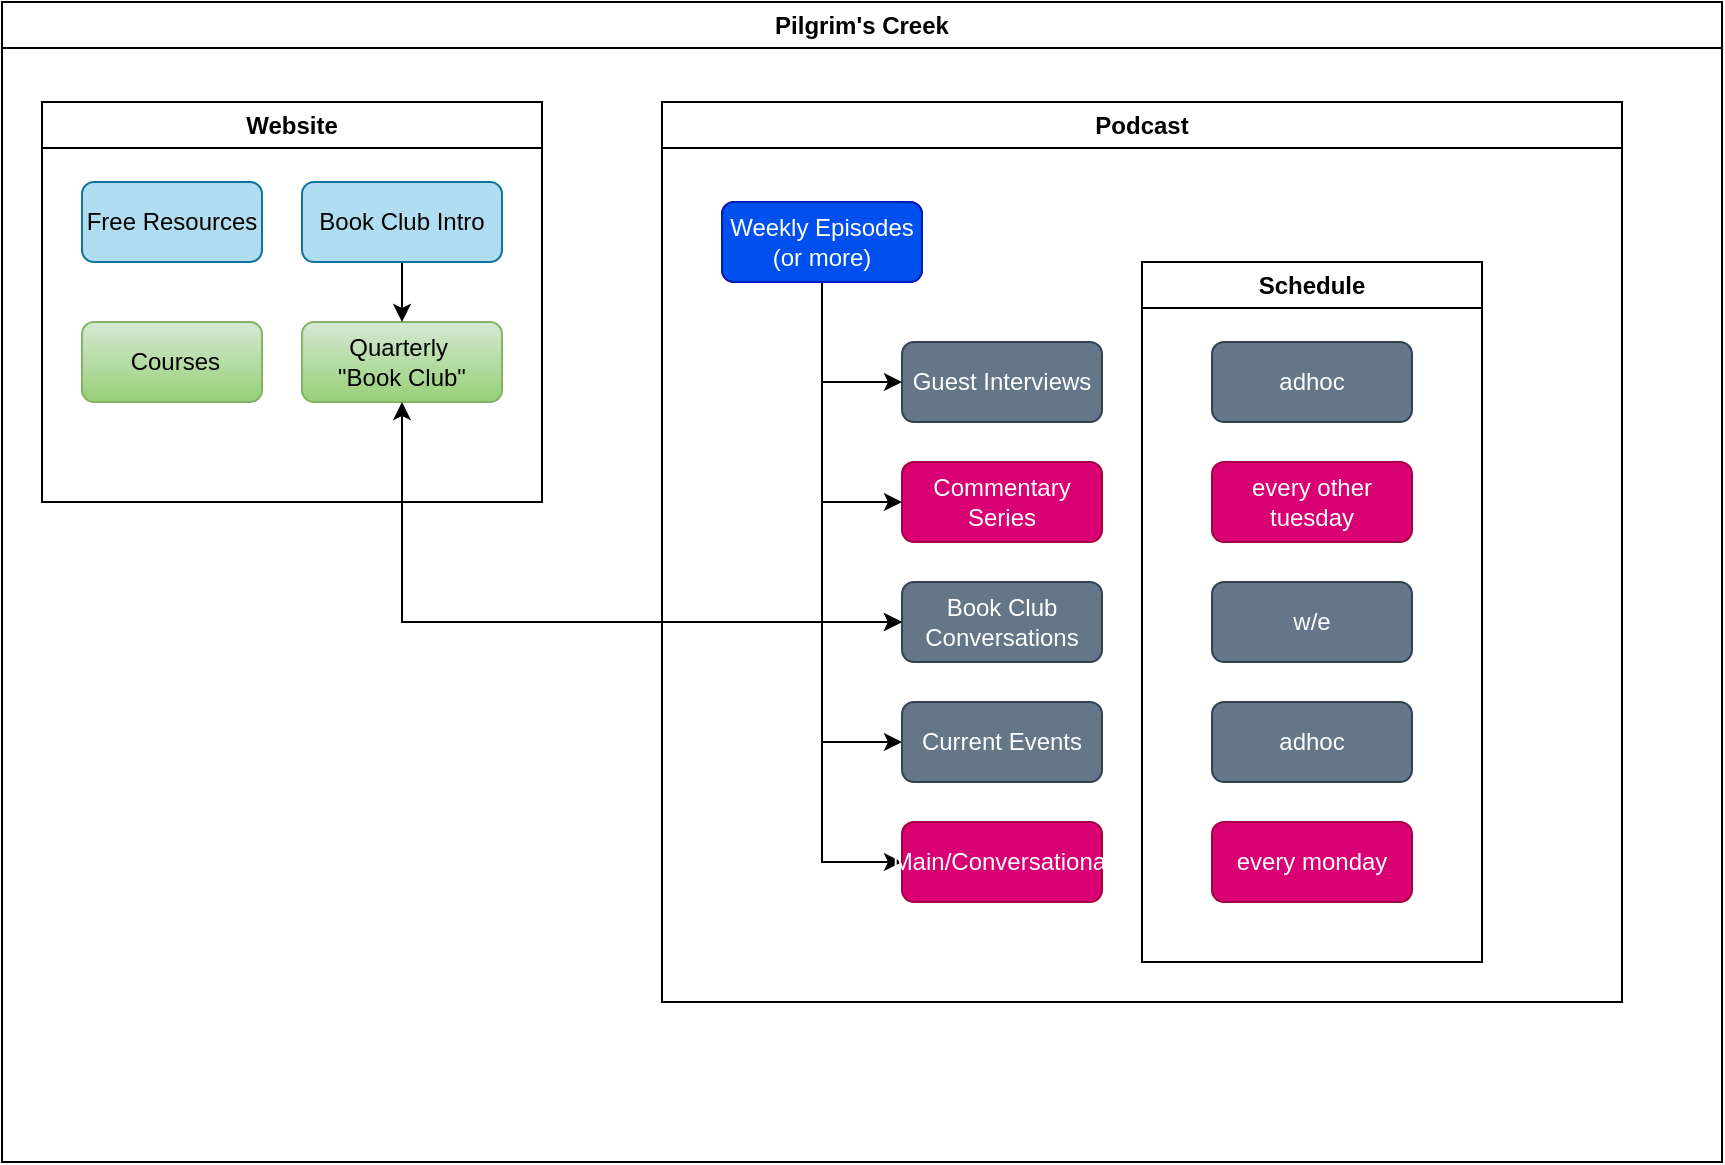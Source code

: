 <mxfile version="27.1.0">
  <diagram name="Page-1" id="DZSZmnBPUljuRgs5WPjL">
    <mxGraphModel dx="1425" dy="788" grid="1" gridSize="10" guides="1" tooltips="1" connect="1" arrows="1" fold="1" page="1" pageScale="1" pageWidth="850" pageHeight="1100" math="0" shadow="0">
      <root>
        <mxCell id="0" />
        <mxCell id="1" parent="0" />
        <mxCell id="2AYVQFH4OWXf0Xw8aSFc-7" value="Pilgrim&#39;s Creek" style="swimlane;whiteSpace=wrap;html=1;" parent="1" vertex="1">
          <mxGeometry x="40" y="40" width="860" height="580" as="geometry" />
        </mxCell>
        <mxCell id="2AYVQFH4OWXf0Xw8aSFc-9" value="&lt;div&gt;Website&lt;/div&gt;" style="swimlane;whiteSpace=wrap;html=1;" parent="2AYVQFH4OWXf0Xw8aSFc-7" vertex="1">
          <mxGeometry x="20" y="50" width="250" height="200" as="geometry" />
        </mxCell>
        <mxCell id="2AYVQFH4OWXf0Xw8aSFc-11" value="Free Resources" style="rounded=1;whiteSpace=wrap;html=1;fillColor=#b1ddf0;strokeColor=#10739e;" parent="2AYVQFH4OWXf0Xw8aSFc-9" vertex="1">
          <mxGeometry x="20" y="40" width="90" height="40" as="geometry" />
        </mxCell>
        <mxCell id="2AYVQFH4OWXf0Xw8aSFc-12" value="&lt;div&gt;Quarterly&amp;nbsp;&lt;/div&gt;&lt;div&gt;&quot;Book Club&quot;&lt;/div&gt;" style="rounded=1;whiteSpace=wrap;html=1;fillColor=#d5e8d4;strokeColor=#82b366;gradientColor=#97d077;" parent="2AYVQFH4OWXf0Xw8aSFc-9" vertex="1">
          <mxGeometry x="130" y="110" width="100" height="40" as="geometry" />
        </mxCell>
        <mxCell id="2AYVQFH4OWXf0Xw8aSFc-14" style="edgeStyle=orthogonalEdgeStyle;rounded=0;orthogonalLoop=1;jettySize=auto;html=1;entryX=0.5;entryY=0;entryDx=0;entryDy=0;" parent="2AYVQFH4OWXf0Xw8aSFc-9" source="2AYVQFH4OWXf0Xw8aSFc-13" target="2AYVQFH4OWXf0Xw8aSFc-12" edge="1">
          <mxGeometry relative="1" as="geometry" />
        </mxCell>
        <mxCell id="2AYVQFH4OWXf0Xw8aSFc-13" value="Book Club Intro" style="rounded=1;whiteSpace=wrap;html=1;fillColor=#b1ddf0;strokeColor=#10739e;" parent="2AYVQFH4OWXf0Xw8aSFc-9" vertex="1">
          <mxGeometry x="130" y="40" width="100" height="40" as="geometry" />
        </mxCell>
        <mxCell id="2AYVQFH4OWXf0Xw8aSFc-3" value="&amp;nbsp;Courses" style="rounded=1;whiteSpace=wrap;html=1;fillColor=#d5e8d4;strokeColor=#82b366;gradientColor=#97d077;" parent="2AYVQFH4OWXf0Xw8aSFc-9" vertex="1">
          <mxGeometry x="20" y="110" width="90" height="40" as="geometry" />
        </mxCell>
        <mxCell id="2RHU5M7zjVtRlXf-4fEY-17" value="Podcast" style="swimlane;whiteSpace=wrap;html=1;startSize=23;" vertex="1" parent="2AYVQFH4OWXf0Xw8aSFc-7">
          <mxGeometry x="330" y="50" width="480" height="450" as="geometry">
            <mxRectangle x="290" y="50" width="80" height="30" as="alternateBounds" />
          </mxGeometry>
        </mxCell>
        <mxCell id="2RHU5M7zjVtRlXf-4fEY-27" value="Commentary Series" style="rounded=1;whiteSpace=wrap;html=1;fillColor=#d80073;fontColor=#ffffff;strokeColor=#A50040;" vertex="1" parent="2RHU5M7zjVtRlXf-4fEY-17">
          <mxGeometry x="120" y="180" width="100" height="40" as="geometry" />
        </mxCell>
        <mxCell id="2RHU5M7zjVtRlXf-4fEY-30" style="edgeStyle=orthogonalEdgeStyle;rounded=0;orthogonalLoop=1;jettySize=auto;html=1;entryX=0;entryY=0.5;entryDx=0;entryDy=0;" edge="1" parent="2RHU5M7zjVtRlXf-4fEY-17" source="2RHU5M7zjVtRlXf-4fEY-25" target="2RHU5M7zjVtRlXf-4fEY-29">
          <mxGeometry relative="1" as="geometry" />
        </mxCell>
        <mxCell id="2RHU5M7zjVtRlXf-4fEY-32" style="edgeStyle=orthogonalEdgeStyle;rounded=0;orthogonalLoop=1;jettySize=auto;html=1;entryX=0;entryY=0.5;entryDx=0;entryDy=0;" edge="1" parent="2RHU5M7zjVtRlXf-4fEY-17" source="2RHU5M7zjVtRlXf-4fEY-25" target="2RHU5M7zjVtRlXf-4fEY-31">
          <mxGeometry relative="1" as="geometry" />
        </mxCell>
        <mxCell id="2RHU5M7zjVtRlXf-4fEY-42" style="edgeStyle=orthogonalEdgeStyle;rounded=0;orthogonalLoop=1;jettySize=auto;html=1;entryX=0;entryY=0.5;entryDx=0;entryDy=0;" edge="1" parent="2RHU5M7zjVtRlXf-4fEY-17" source="2RHU5M7zjVtRlXf-4fEY-25" target="2RHU5M7zjVtRlXf-4fEY-40">
          <mxGeometry relative="1" as="geometry" />
        </mxCell>
        <mxCell id="2RHU5M7zjVtRlXf-4fEY-25" value="Weekly Episodes (or more)" style="rounded=1;whiteSpace=wrap;html=1;fillColor=#d80073;fontColor=#ffffff;strokeColor=#A50040;" vertex="1" parent="2RHU5M7zjVtRlXf-4fEY-17">
          <mxGeometry x="30" y="50" width="100" height="40" as="geometry" />
        </mxCell>
        <mxCell id="2RHU5M7zjVtRlXf-4fEY-26" value="Guest Interviews" style="rounded=1;whiteSpace=wrap;html=1;fillColor=#647687;fontColor=#ffffff;strokeColor=#314354;" vertex="1" parent="2RHU5M7zjVtRlXf-4fEY-17">
          <mxGeometry x="120" y="120" width="100" height="40" as="geometry" />
        </mxCell>
        <mxCell id="2RHU5M7zjVtRlXf-4fEY-23" style="edgeStyle=orthogonalEdgeStyle;rounded=0;orthogonalLoop=1;jettySize=auto;html=1;entryX=0;entryY=0.5;entryDx=0;entryDy=0;" edge="1" parent="2RHU5M7zjVtRlXf-4fEY-17" source="2RHU5M7zjVtRlXf-4fEY-25" target="2RHU5M7zjVtRlXf-4fEY-26">
          <mxGeometry relative="1" as="geometry" />
        </mxCell>
        <mxCell id="2RHU5M7zjVtRlXf-4fEY-24" style="edgeStyle=orthogonalEdgeStyle;rounded=0;orthogonalLoop=1;jettySize=auto;html=1;entryX=0;entryY=0.5;entryDx=0;entryDy=0;" edge="1" parent="2RHU5M7zjVtRlXf-4fEY-17" source="2RHU5M7zjVtRlXf-4fEY-25" target="2RHU5M7zjVtRlXf-4fEY-27">
          <mxGeometry relative="1" as="geometry" />
        </mxCell>
        <mxCell id="2RHU5M7zjVtRlXf-4fEY-29" value="Book Club Conversations" style="rounded=1;whiteSpace=wrap;html=1;fillColor=#647687;fontColor=#ffffff;strokeColor=#314354;" vertex="1" parent="2RHU5M7zjVtRlXf-4fEY-17">
          <mxGeometry x="120" y="240" width="100" height="40" as="geometry" />
        </mxCell>
        <mxCell id="2RHU5M7zjVtRlXf-4fEY-31" value="Current Events" style="rounded=1;whiteSpace=wrap;html=1;fillColor=#647687;fontColor=#ffffff;strokeColor=#314354;" vertex="1" parent="2RHU5M7zjVtRlXf-4fEY-17">
          <mxGeometry x="120" y="300" width="100" height="40" as="geometry" />
        </mxCell>
        <mxCell id="2RHU5M7zjVtRlXf-4fEY-40" value="Main/Conversational" style="rounded=1;whiteSpace=wrap;html=1;fillColor=#d80073;fontColor=#ffffff;strokeColor=#A50040;" vertex="1" parent="2RHU5M7zjVtRlXf-4fEY-17">
          <mxGeometry x="120" y="360" width="100" height="40" as="geometry" />
        </mxCell>
        <mxCell id="2RHU5M7zjVtRlXf-4fEY-43" value="Weekly Episodes (or more)" style="rounded=1;whiteSpace=wrap;html=1;fillColor=#0050ef;fontColor=#ffffff;strokeColor=#001DBC;" vertex="1" parent="2RHU5M7zjVtRlXf-4fEY-17">
          <mxGeometry x="30" y="50" width="100" height="40" as="geometry" />
        </mxCell>
        <mxCell id="2RHU5M7zjVtRlXf-4fEY-45" value="Schedule" style="swimlane;whiteSpace=wrap;html=1;startSize=23;" vertex="1" parent="2RHU5M7zjVtRlXf-4fEY-17">
          <mxGeometry x="240" y="80" width="170" height="350" as="geometry">
            <mxRectangle x="1035" y="180" width="80" height="30" as="alternateBounds" />
          </mxGeometry>
        </mxCell>
        <mxCell id="2RHU5M7zjVtRlXf-4fEY-36" value="adhoc" style="rounded=1;whiteSpace=wrap;html=1;fillColor=#647687;fontColor=#ffffff;strokeColor=#314354;" vertex="1" parent="2RHU5M7zjVtRlXf-4fEY-45">
          <mxGeometry x="35" y="40" width="100" height="40" as="geometry" />
        </mxCell>
        <mxCell id="2RHU5M7zjVtRlXf-4fEY-37" value="every other tuesday" style="rounded=1;whiteSpace=wrap;html=1;fillColor=#d80073;fontColor=#ffffff;strokeColor=#A50040;" vertex="1" parent="2RHU5M7zjVtRlXf-4fEY-45">
          <mxGeometry x="35" y="100" width="100" height="40" as="geometry" />
        </mxCell>
        <mxCell id="2RHU5M7zjVtRlXf-4fEY-38" value="w/e" style="rounded=1;whiteSpace=wrap;html=1;fillColor=#647687;fontColor=#ffffff;strokeColor=#314354;" vertex="1" parent="2RHU5M7zjVtRlXf-4fEY-45">
          <mxGeometry x="35" y="160" width="100" height="40" as="geometry" />
        </mxCell>
        <mxCell id="2RHU5M7zjVtRlXf-4fEY-39" value="adhoc" style="rounded=1;whiteSpace=wrap;html=1;fillColor=#647687;fontColor=#ffffff;strokeColor=#314354;" vertex="1" parent="2RHU5M7zjVtRlXf-4fEY-45">
          <mxGeometry x="35" y="220" width="100" height="40" as="geometry" />
        </mxCell>
        <mxCell id="2RHU5M7zjVtRlXf-4fEY-41" value="every monday" style="rounded=1;whiteSpace=wrap;html=1;fillColor=#d80073;fontColor=#ffffff;strokeColor=#A50040;" vertex="1" parent="2RHU5M7zjVtRlXf-4fEY-45">
          <mxGeometry x="35" y="280" width="100" height="40" as="geometry" />
        </mxCell>
        <mxCell id="2RHU5M7zjVtRlXf-4fEY-44" style="edgeStyle=orthogonalEdgeStyle;rounded=0;orthogonalLoop=1;jettySize=auto;html=1;exitX=0.5;exitY=1;exitDx=0;exitDy=0;entryX=0;entryY=0.5;entryDx=0;entryDy=0;startArrow=classic;startFill=1;" edge="1" parent="2AYVQFH4OWXf0Xw8aSFc-7" source="2AYVQFH4OWXf0Xw8aSFc-12" target="2RHU5M7zjVtRlXf-4fEY-29">
          <mxGeometry relative="1" as="geometry" />
        </mxCell>
      </root>
    </mxGraphModel>
  </diagram>
</mxfile>
